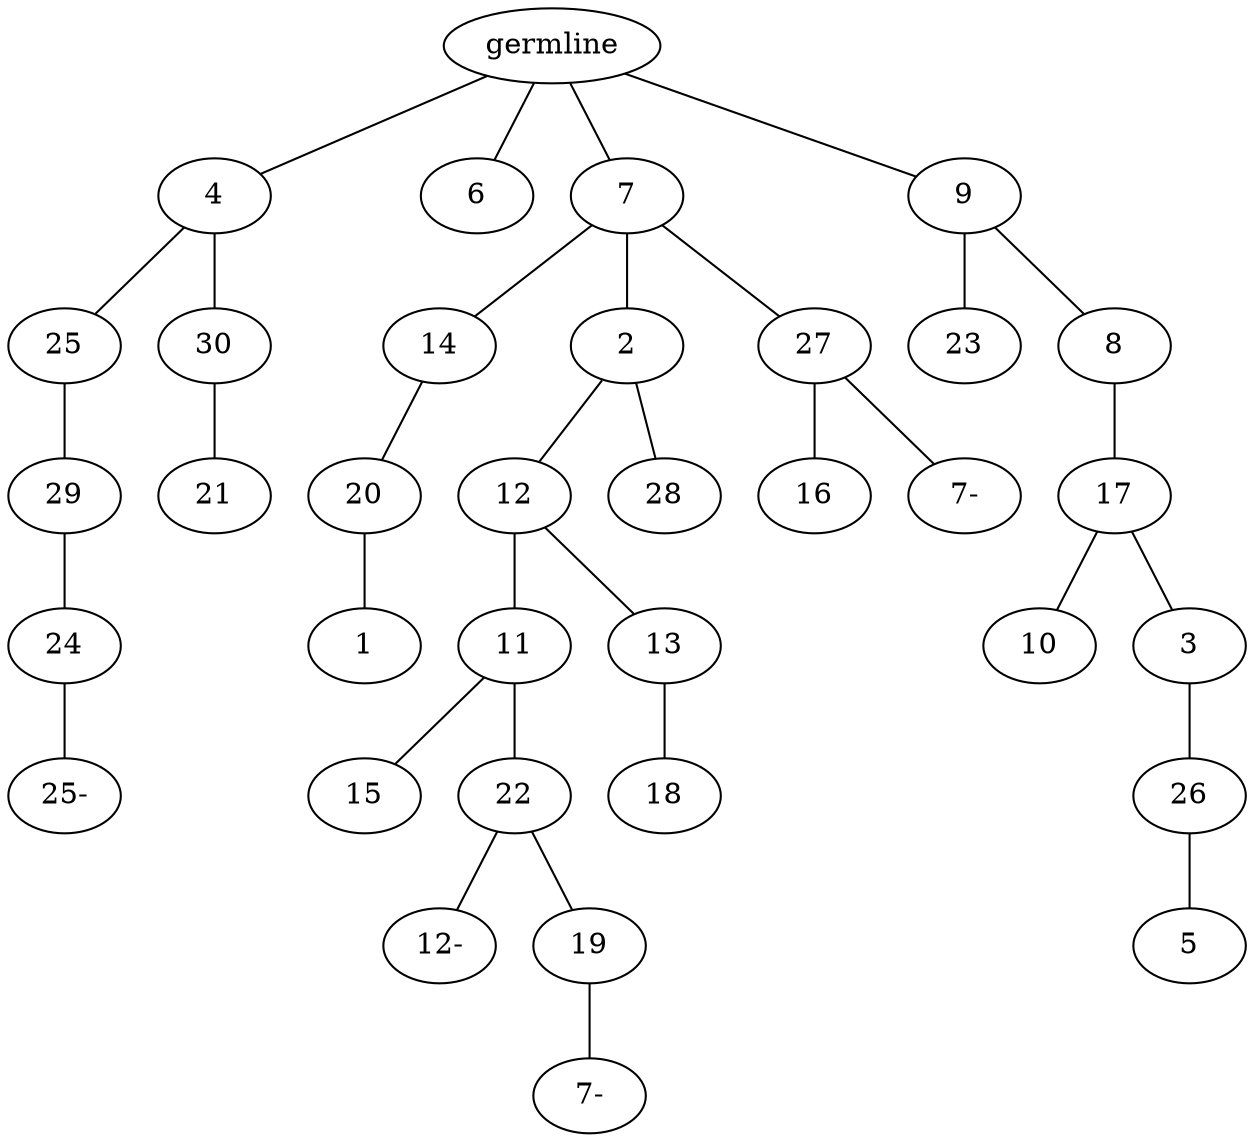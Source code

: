 graph tree {
    "139642280188464" [label="germline"];
    "139642280205808" [label="4"];
    "139642280205856" [label="25"];
    "139642280310432" [label="29"];
    "139642280311680" [label="24"];
    "139642280308800" [label="25-"];
    "139642280203168" [label="30"];
    "139642280312256" [label="21"];
    "139642279735792" [label="6"];
    "139642279736560" [label="7"];
    "139642280247648" [label="14"];
    "139642280746864" [label="20"];
    "139642280746528" [label="1"];
    "139642280248608" [label="2"];
    "139642280744560" [label="12"];
    "139642280312784" [label="11"];
    "139642280309760" [label="15"];
    "139642280312448" [label="22"];
    "139642280308992" [label="12-"];
    "139642280311440" [label="19"];
    "139642279739056" [label="7-"];
    "139642280743216" [label="13"];
    "139642280360064" [label="18"];
    "139642280311872" [label="28"];
    "139642280746480" [label="27"];
    "139642280744464" [label="16"];
    "139642280744800" [label="7-"];
    "139642280248224" [label="9"];
    "139642280311392" [label="23"];
    "139642280309952" [label="8"];
    "139642280311296" [label="17"];
    "139642279737328" [label="10"];
    "139642279735456" [label="3"];
    "139642280206192" [label="26"];
    "139642280205760" [label="5"];
    "139642280188464" -- "139642280205808";
    "139642280188464" -- "139642279735792";
    "139642280188464" -- "139642279736560";
    "139642280188464" -- "139642280248224";
    "139642280205808" -- "139642280205856";
    "139642280205808" -- "139642280203168";
    "139642280205856" -- "139642280310432";
    "139642280310432" -- "139642280311680";
    "139642280311680" -- "139642280308800";
    "139642280203168" -- "139642280312256";
    "139642279736560" -- "139642280247648";
    "139642279736560" -- "139642280248608";
    "139642279736560" -- "139642280746480";
    "139642280247648" -- "139642280746864";
    "139642280746864" -- "139642280746528";
    "139642280248608" -- "139642280744560";
    "139642280248608" -- "139642280311872";
    "139642280744560" -- "139642280312784";
    "139642280744560" -- "139642280743216";
    "139642280312784" -- "139642280309760";
    "139642280312784" -- "139642280312448";
    "139642280312448" -- "139642280308992";
    "139642280312448" -- "139642280311440";
    "139642280311440" -- "139642279739056";
    "139642280743216" -- "139642280360064";
    "139642280746480" -- "139642280744464";
    "139642280746480" -- "139642280744800";
    "139642280248224" -- "139642280311392";
    "139642280248224" -- "139642280309952";
    "139642280309952" -- "139642280311296";
    "139642280311296" -- "139642279737328";
    "139642280311296" -- "139642279735456";
    "139642279735456" -- "139642280206192";
    "139642280206192" -- "139642280205760";
}
